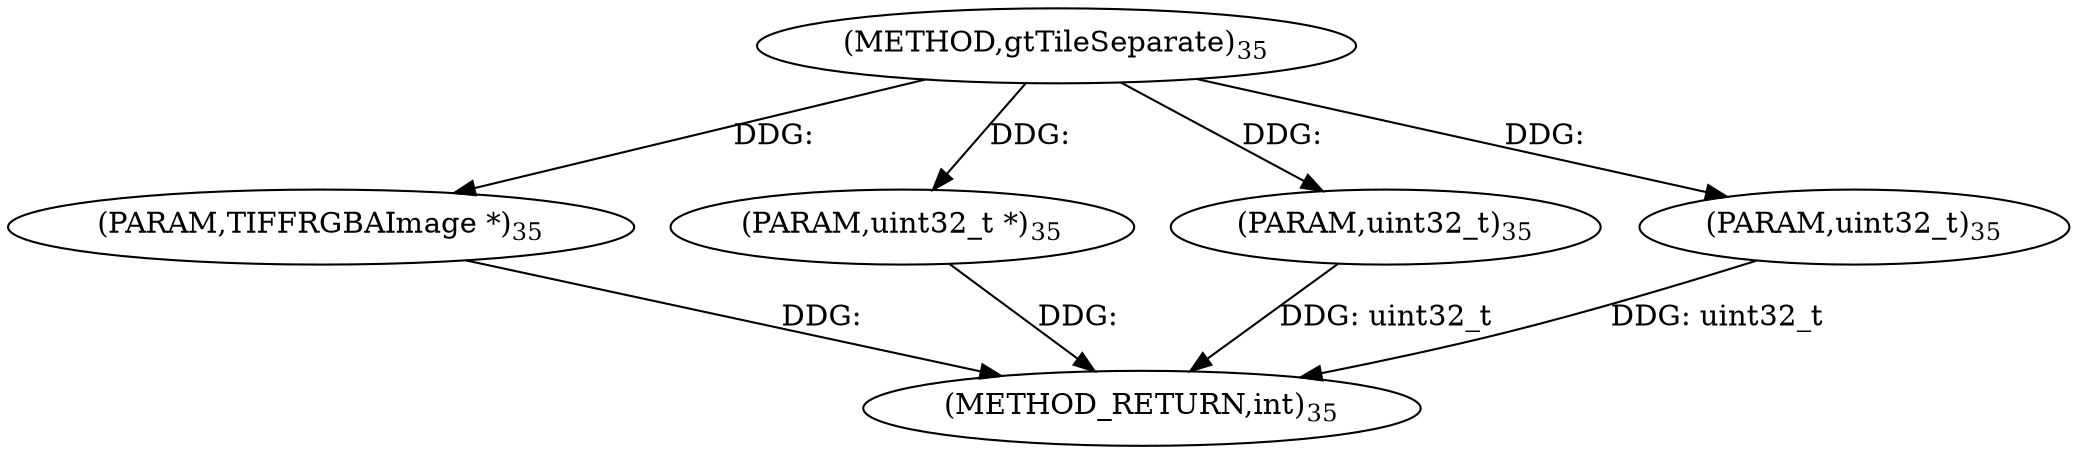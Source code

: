 digraph "gtTileSeparate" {  
"45543" [label = <(METHOD,gtTileSeparate)<SUB>35</SUB>> ]
"45548" [label = <(METHOD_RETURN,int)<SUB>35</SUB>> ]
"45544" [label = <(PARAM,TIFFRGBAImage *)<SUB>35</SUB>> ]
"45545" [label = <(PARAM,uint32_t *)<SUB>35</SUB>> ]
"45546" [label = <(PARAM,uint32_t)<SUB>35</SUB>> ]
"45547" [label = <(PARAM,uint32_t)<SUB>35</SUB>> ]
  "45544" -> "45548"  [ label = "DDG: "] 
  "45545" -> "45548"  [ label = "DDG: "] 
  "45546" -> "45548"  [ label = "DDG: uint32_t"] 
  "45547" -> "45548"  [ label = "DDG: uint32_t"] 
  "45543" -> "45544"  [ label = "DDG: "] 
  "45543" -> "45545"  [ label = "DDG: "] 
  "45543" -> "45546"  [ label = "DDG: "] 
  "45543" -> "45547"  [ label = "DDG: "] 
}
